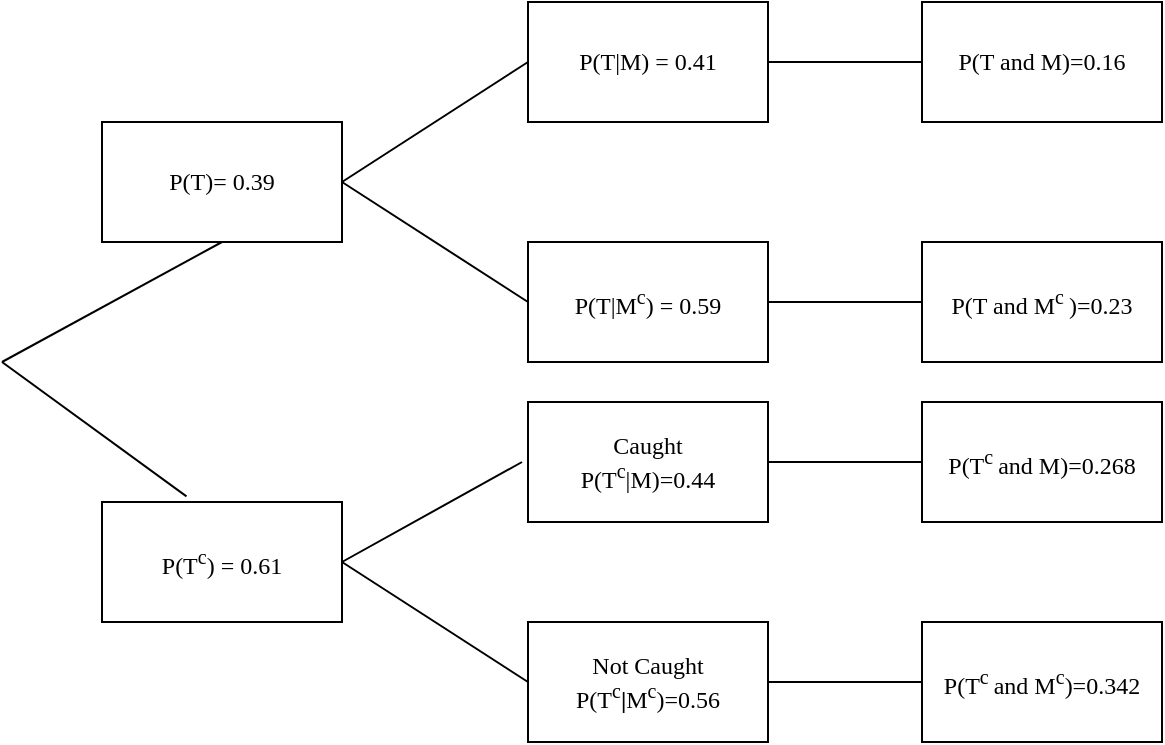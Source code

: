 <mxfile version="11.2.8" type="google" pages="1"><diagram id="irFRSJkRefmCJ1aoGP37" name="Page-1"><mxGraphModel dx="1278" dy="548" grid="1" gridSize="10" guides="1" tooltips="1" connect="1" arrows="1" fold="1" page="1" pageScale="1" pageWidth="827" pageHeight="1169" math="0" shadow="0"><root><mxCell id="0"/><mxCell id="1" parent="0"/><mxCell id="f7x-6PAumu7tnRv9GHsy-1" value="&lt;font style=&quot;font-size: 12px&quot;&gt;&lt;span style=&quot;line-height: 107% ; font-family: &amp;#34;times new roman&amp;#34; , serif&quot;&gt;P(T&lt;span style=&quot;line-height: 107% ; font-family: &amp;#34;times new roman&amp;#34; , serif&quot;&gt;&lt;sup&gt;c&lt;/sup&gt;&lt;/span&gt;&lt;/span&gt;&lt;span style=&quot;line-height: 107%&quot;&gt;&lt;font face=&quot;Times New Roman, serif&quot;&gt;) = &lt;/font&gt;&lt;font face=&quot;times new roman, serif&quot;&gt;0.61&lt;/font&gt;&lt;/span&gt;&lt;/font&gt;" style="rounded=0;whiteSpace=wrap;html=1;" vertex="1" parent="1"><mxGeometry x="80" y="290" width="120" height="60" as="geometry"/></mxCell><mxCell id="f7x-6PAumu7tnRv9GHsy-2" value="&lt;font style=&quot;font-size: 12px&quot;&gt;&lt;font face=&quot;Times New Roman&quot;&gt;P(T&lt;/font&gt;&lt;span style=&quot;line-height: 107% ; font-family: &amp;#34;times new roman&amp;#34; , serif&quot;&gt;)= 0.39&lt;/span&gt;&lt;/font&gt;&lt;font face=&quot;Times New Roman&quot;&gt;&lt;br&gt;&lt;/font&gt;" style="rounded=0;whiteSpace=wrap;html=1;" vertex="1" parent="1"><mxGeometry x="80" y="100" width="120" height="60" as="geometry"/></mxCell><mxCell id="f7x-6PAumu7tnRv9GHsy-3" value="&lt;font face=&quot;Times New Roman&quot;&gt;P(T|M) = 0.41&lt;br&gt;&lt;/font&gt;" style="rounded=0;whiteSpace=wrap;html=1;" vertex="1" parent="1"><mxGeometry x="293" y="40" width="120" height="60" as="geometry"/></mxCell><mxCell id="f7x-6PAumu7tnRv9GHsy-4" value="&lt;font style=&quot;font-size: 12px&quot;&gt;&lt;font face=&quot;Times New Roman&quot;&gt;P(T&lt;/font&gt;&lt;font face=&quot;Times New Roman, serif&quot;&gt;|M&lt;/font&gt;&lt;span style=&quot;line-height: 12.84px ; font-family: &amp;#34;times new roman&amp;#34; , serif&quot;&gt;&lt;sup&gt;c&lt;/sup&gt;&lt;/span&gt;&lt;font face=&quot;Times New Roman, serif&quot;&gt;) = 0.59&lt;/font&gt;&lt;/font&gt;&lt;font face=&quot;Times New Roman&quot;&gt;&lt;br&gt;&lt;/font&gt;" style="rounded=0;whiteSpace=wrap;html=1;" vertex="1" parent="1"><mxGeometry x="293" y="160" width="120" height="60" as="geometry"/></mxCell><mxCell id="f7x-6PAumu7tnRv9GHsy-5" value="&lt;font style=&quot;font-size: 12px&quot;&gt;&lt;font face=&quot;Times New Roman&quot;&gt;Caught&lt;br&gt;P(T&lt;/font&gt;&lt;span style=&quot;line-height: 12.84px ; font-family: &amp;#34;times new roman&amp;#34; , serif&quot;&gt;&lt;sup&gt;c&lt;/sup&gt;&lt;/span&gt;&lt;font face=&quot;Times New Roman&quot;&gt;|&lt;/font&gt;&lt;font face=&quot;times new roman, serif&quot;&gt;M&lt;/font&gt;&lt;/font&gt;&lt;font face=&quot;Times New Roman&quot;&gt;&lt;font style=&quot;font-size: 12px&quot;&gt;)=0.44&lt;/font&gt;&lt;br&gt;&lt;/font&gt;" style="rounded=0;whiteSpace=wrap;html=1;" vertex="1" parent="1"><mxGeometry x="293" y="240" width="120" height="60" as="geometry"/></mxCell><mxCell id="f7x-6PAumu7tnRv9GHsy-6" value="&lt;font face=&quot;Times New Roman&quot;&gt;Not Caught&lt;br&gt;P(T&lt;/font&gt;&lt;span style=&quot;line-height: 12.84px ; font-family: &amp;#34;times new roman&amp;#34; , serif&quot;&gt;&lt;sup&gt;c&lt;/sup&gt;&lt;/span&gt;&lt;font face=&quot;Times New Roman, serif&quot;&gt;&lt;b&gt;|&lt;/b&gt;M&lt;/font&gt;&lt;sup style=&quot;font-family: &amp;#34;times new roman&amp;#34; , serif&quot;&gt;c&lt;/sup&gt;&lt;font face=&quot;Times New Roman, serif&quot;&gt;)=0.56&lt;/font&gt;&lt;font face=&quot;Times New Roman&quot;&gt;&lt;br&gt;&lt;/font&gt;" style="rounded=0;whiteSpace=wrap;html=1;" vertex="1" parent="1"><mxGeometry x="293" y="350" width="120" height="60" as="geometry"/></mxCell><mxCell id="f7x-6PAumu7tnRv9GHsy-7" value="&lt;font face=&quot;Times New Roman&quot;&gt;P(T and M)=0.16&lt;/font&gt;" style="rounded=0;whiteSpace=wrap;html=1;" vertex="1" parent="1"><mxGeometry x="490" y="40" width="120" height="60" as="geometry"/></mxCell><mxCell id="f7x-6PAumu7tnRv9GHsy-8" value="&lt;font face=&quot;Times New Roman&quot;&gt;P(T and M&lt;/font&gt;&lt;span style=&quot;line-height: 12.84px ; font-family: &amp;#34;times new roman&amp;#34; , serif&quot;&gt;&lt;sup&gt;c&amp;nbsp;&lt;/sup&gt;&lt;/span&gt;&lt;font face=&quot;Times New Roman&quot;&gt;)=0.23&lt;/font&gt;" style="rounded=0;whiteSpace=wrap;html=1;" vertex="1" parent="1"><mxGeometry x="490" y="160" width="120" height="60" as="geometry"/></mxCell><mxCell id="f7x-6PAumu7tnRv9GHsy-11" value="&lt;font face=&quot;Times New Roman&quot;&gt;P(T&lt;/font&gt;&lt;sup style=&quot;font-family: &amp;#34;times new roman&amp;#34; , serif&quot;&gt;c&amp;nbsp;&lt;/sup&gt;&lt;font face=&quot;Times New Roman&quot;&gt;and M)=0.268&lt;/font&gt;" style="rounded=0;whiteSpace=wrap;html=1;" vertex="1" parent="1"><mxGeometry x="490" y="240" width="120" height="60" as="geometry"/></mxCell><mxCell id="f7x-6PAumu7tnRv9GHsy-12" value="&lt;font face=&quot;Times New Roman&quot;&gt;P(T&lt;/font&gt;&lt;sup style=&quot;font-family: &amp;#34;times new roman&amp;#34; , serif&quot;&gt;c&amp;nbsp;&lt;/sup&gt;&lt;font face=&quot;Times New Roman&quot;&gt;and M&lt;/font&gt;&lt;span style=&quot;line-height: 12.84px ; font-family: &amp;#34;times new roman&amp;#34; , serif&quot;&gt;&lt;sup&gt;c&lt;/sup&gt;&lt;/span&gt;&lt;font face=&quot;Times New Roman&quot;&gt;)=0.342&lt;/font&gt;" style="rounded=0;whiteSpace=wrap;html=1;" vertex="1" parent="1"><mxGeometry x="490" y="350" width="120" height="60" as="geometry"/></mxCell><mxCell id="f7x-6PAumu7tnRv9GHsy-15" value="" style="endArrow=none;html=1;entryX=0.5;entryY=1;entryDx=0;entryDy=0;" edge="1" parent="1" target="f7x-6PAumu7tnRv9GHsy-2"><mxGeometry width="50" height="50" relative="1" as="geometry"><mxPoint x="30" y="220" as="sourcePoint"/><mxPoint x="100" y="180" as="targetPoint"/></mxGeometry></mxCell><mxCell id="f7x-6PAumu7tnRv9GHsy-16" value="" style="endArrow=none;html=1;entryX=0.352;entryY=-0.047;entryDx=0;entryDy=0;entryPerimeter=0;" edge="1" parent="1" target="f7x-6PAumu7tnRv9GHsy-1"><mxGeometry width="50" height="50" relative="1" as="geometry"><mxPoint x="30" y="220" as="sourcePoint"/><mxPoint x="150" y="210" as="targetPoint"/></mxGeometry></mxCell><mxCell id="f7x-6PAumu7tnRv9GHsy-17" value="" style="endArrow=none;html=1;exitX=1;exitY=0.5;exitDx=0;exitDy=0;entryX=0;entryY=0.5;entryDx=0;entryDy=0;" edge="1" parent="1" source="f7x-6PAumu7tnRv9GHsy-2" target="f7x-6PAumu7tnRv9GHsy-3"><mxGeometry width="50" height="50" relative="1" as="geometry"><mxPoint x="230" y="150" as="sourcePoint"/><mxPoint x="280" y="100" as="targetPoint"/></mxGeometry></mxCell><mxCell id="f7x-6PAumu7tnRv9GHsy-18" value="" style="endArrow=none;html=1;exitX=1;exitY=0.5;exitDx=0;exitDy=0;entryX=0;entryY=0.5;entryDx=0;entryDy=0;" edge="1" parent="1" source="f7x-6PAumu7tnRv9GHsy-2" target="f7x-6PAumu7tnRv9GHsy-4"><mxGeometry width="50" height="50" relative="1" as="geometry"><mxPoint x="240" y="170" as="sourcePoint"/><mxPoint x="290" y="120" as="targetPoint"/></mxGeometry></mxCell><mxCell id="f7x-6PAumu7tnRv9GHsy-19" value="" style="endArrow=none;html=1;exitX=1;exitY=0.5;exitDx=0;exitDy=0;" edge="1" parent="1" source="f7x-6PAumu7tnRv9GHsy-1"><mxGeometry width="50" height="50" relative="1" as="geometry"><mxPoint x="230" y="310" as="sourcePoint"/><mxPoint x="290" y="270" as="targetPoint"/></mxGeometry></mxCell><mxCell id="f7x-6PAumu7tnRv9GHsy-20" value="" style="endArrow=none;html=1;exitX=1;exitY=0.5;exitDx=0;exitDy=0;entryX=0;entryY=0.5;entryDx=0;entryDy=0;" edge="1" parent="1" source="f7x-6PAumu7tnRv9GHsy-1" target="f7x-6PAumu7tnRv9GHsy-6"><mxGeometry width="50" height="50" relative="1" as="geometry"><mxPoint x="250" y="370" as="sourcePoint"/><mxPoint x="300" y="320" as="targetPoint"/></mxGeometry></mxCell><mxCell id="f7x-6PAumu7tnRv9GHsy-22" value="" style="endArrow=none;html=1;entryX=1;entryY=0.5;entryDx=0;entryDy=0;exitX=0;exitY=0.5;exitDx=0;exitDy=0;" edge="1" parent="1" source="f7x-6PAumu7tnRv9GHsy-7" target="f7x-6PAumu7tnRv9GHsy-3"><mxGeometry width="50" height="50" relative="1" as="geometry"><mxPoint x="50" y="480" as="sourcePoint"/><mxPoint x="100" y="430" as="targetPoint"/></mxGeometry></mxCell><mxCell id="f7x-6PAumu7tnRv9GHsy-23" value="" style="endArrow=none;html=1;entryX=1;entryY=0.5;entryDx=0;entryDy=0;exitX=0;exitY=0.5;exitDx=0;exitDy=0;" edge="1" parent="1" source="f7x-6PAumu7tnRv9GHsy-8" target="f7x-6PAumu7tnRv9GHsy-4"><mxGeometry width="50" height="50" relative="1" as="geometry"><mxPoint x="50" y="480" as="sourcePoint"/><mxPoint x="100" y="430" as="targetPoint"/></mxGeometry></mxCell><mxCell id="f7x-6PAumu7tnRv9GHsy-24" value="" style="endArrow=none;html=1;entryX=1;entryY=0.5;entryDx=0;entryDy=0;exitX=0;exitY=0.5;exitDx=0;exitDy=0;" edge="1" parent="1" source="f7x-6PAumu7tnRv9GHsy-11" target="f7x-6PAumu7tnRv9GHsy-5"><mxGeometry width="50" height="50" relative="1" as="geometry"><mxPoint x="50" y="480" as="sourcePoint"/><mxPoint x="100" y="430" as="targetPoint"/></mxGeometry></mxCell><mxCell id="f7x-6PAumu7tnRv9GHsy-25" value="" style="endArrow=none;html=1;exitX=1;exitY=0.5;exitDx=0;exitDy=0;entryX=0;entryY=0.5;entryDx=0;entryDy=0;" edge="1" parent="1" source="f7x-6PAumu7tnRv9GHsy-6" target="f7x-6PAumu7tnRv9GHsy-12"><mxGeometry width="50" height="50" relative="1" as="geometry"><mxPoint x="50" y="480" as="sourcePoint"/><mxPoint x="100" y="430" as="targetPoint"/></mxGeometry></mxCell></root></mxGraphModel></diagram></mxfile>